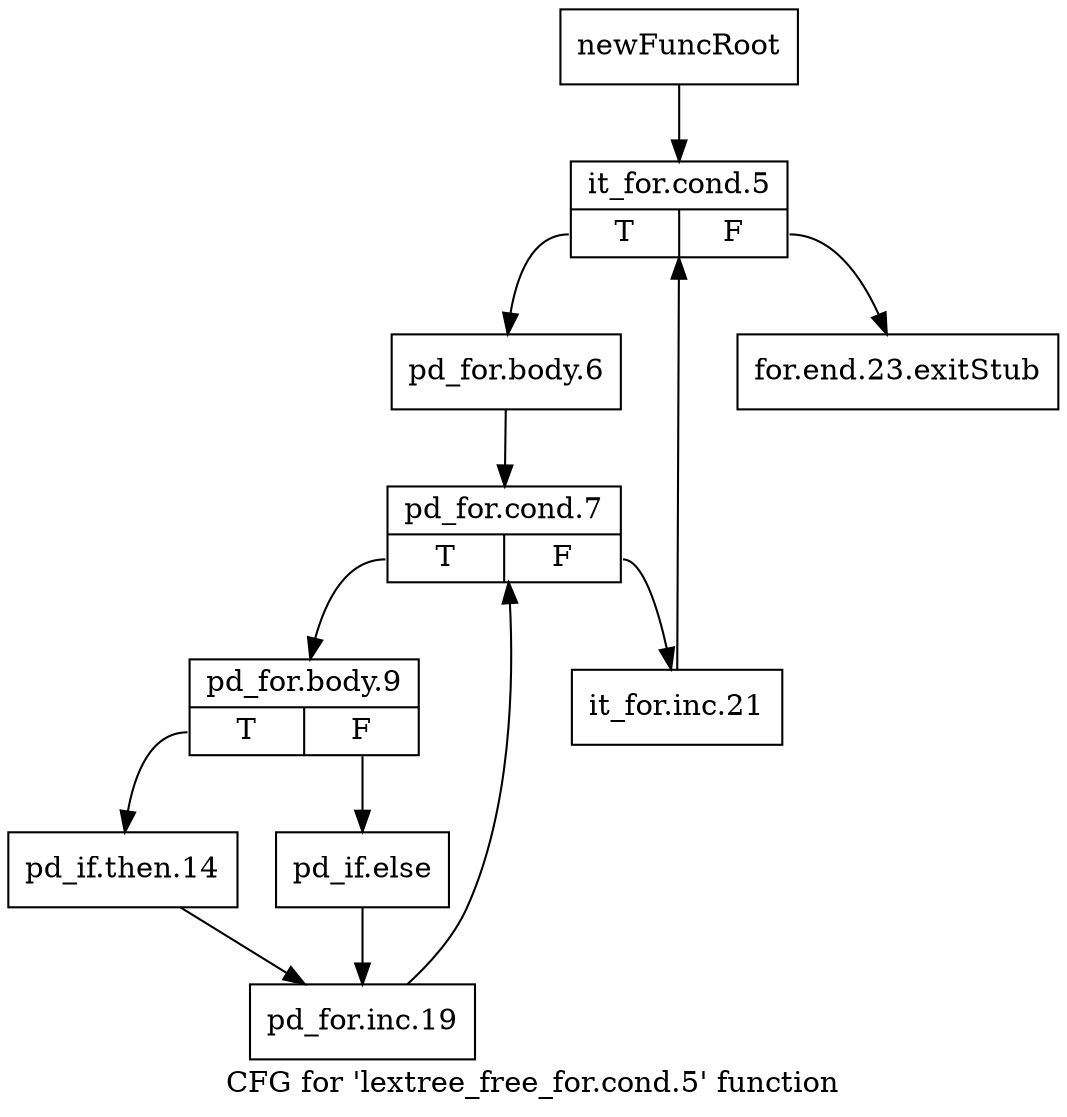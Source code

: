 digraph "CFG for 'lextree_free_for.cond.5' function" {
	label="CFG for 'lextree_free_for.cond.5' function";

	Node0x124d570 [shape=record,label="{newFuncRoot}"];
	Node0x124d570 -> Node0x124d9d0;
	Node0x124d980 [shape=record,label="{for.end.23.exitStub}"];
	Node0x124d9d0 [shape=record,label="{it_for.cond.5|{<s0>T|<s1>F}}"];
	Node0x124d9d0:s0 -> Node0x124da20;
	Node0x124d9d0:s1 -> Node0x124d980;
	Node0x124da20 [shape=record,label="{pd_for.body.6}"];
	Node0x124da20 -> Node0x124da70;
	Node0x124da70 [shape=record,label="{pd_for.cond.7|{<s0>T|<s1>F}}"];
	Node0x124da70:s0 -> Node0x124db10;
	Node0x124da70:s1 -> Node0x124dac0;
	Node0x124dac0 [shape=record,label="{it_for.inc.21}"];
	Node0x124dac0 -> Node0x124d9d0;
	Node0x124db10 [shape=record,label="{pd_for.body.9|{<s0>T|<s1>F}}"];
	Node0x124db10:s0 -> Node0x124dbb0;
	Node0x124db10:s1 -> Node0x124db60;
	Node0x124db60 [shape=record,label="{pd_if.else}"];
	Node0x124db60 -> Node0x124dc00;
	Node0x124dbb0 [shape=record,label="{pd_if.then.14}"];
	Node0x124dbb0 -> Node0x124dc00;
	Node0x124dc00 [shape=record,label="{pd_for.inc.19}"];
	Node0x124dc00 -> Node0x124da70;
}
